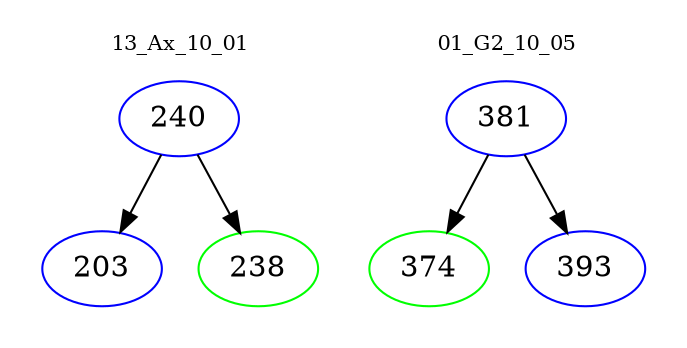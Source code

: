 digraph{
subgraph cluster_0 {
color = white
label = "13_Ax_10_01";
fontsize=10;
T0_240 [label="240", color="blue"]
T0_240 -> T0_203 [color="black"]
T0_203 [label="203", color="blue"]
T0_240 -> T0_238 [color="black"]
T0_238 [label="238", color="green"]
}
subgraph cluster_1 {
color = white
label = "01_G2_10_05";
fontsize=10;
T1_381 [label="381", color="blue"]
T1_381 -> T1_374 [color="black"]
T1_374 [label="374", color="green"]
T1_381 -> T1_393 [color="black"]
T1_393 [label="393", color="blue"]
}
}

